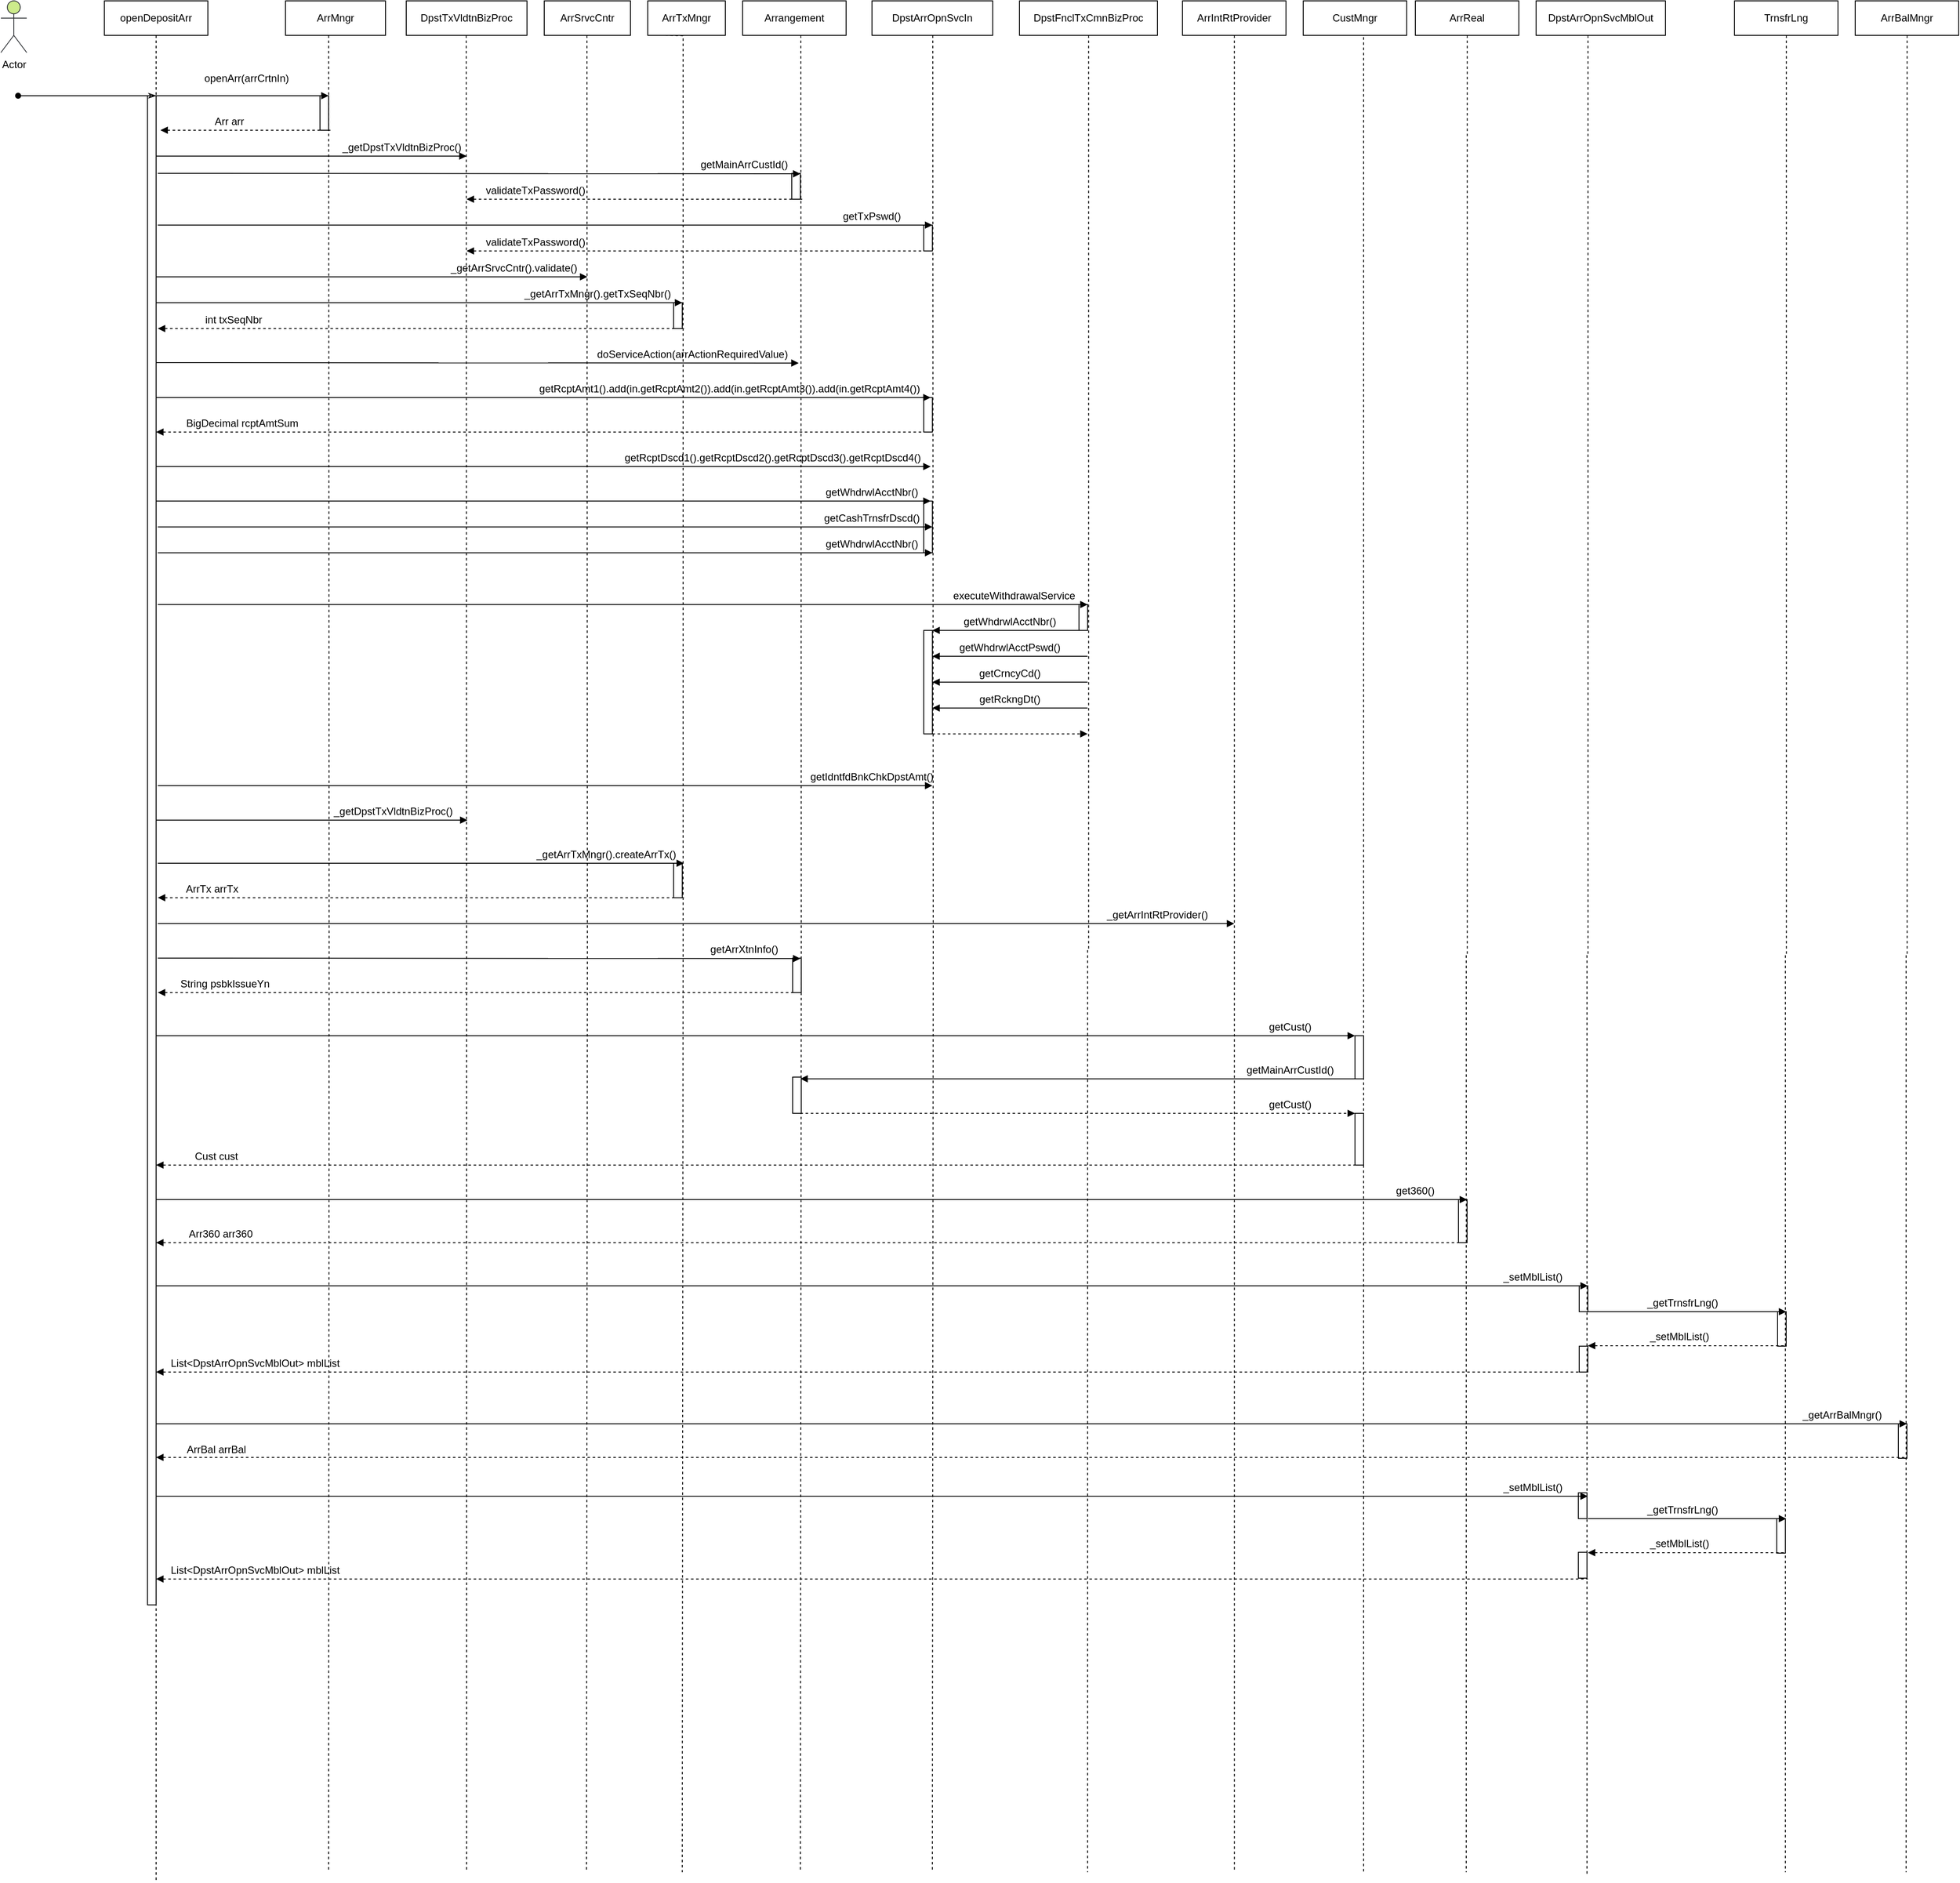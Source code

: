 <mxfile version="21.7.0" type="github">
  <diagram name="페이지-1" id="gJXqmfC_FduOThxGFTgX">
    <mxGraphModel dx="2667" dy="751" grid="1" gridSize="10" guides="1" tooltips="1" connect="1" arrows="1" fold="1" page="1" pageScale="1" pageWidth="827" pageHeight="1169" math="0" shadow="0">
      <root>
        <mxCell id="0" />
        <mxCell id="1" parent="0" />
        <mxCell id="t03xdiKEzSXdzmEH0Z7d-37" value="" style="rounded=0;whiteSpace=wrap;html=1;" vertex="1" parent="1">
          <mxGeometry x="1729" y="1829" width="10" height="30" as="geometry" />
        </mxCell>
        <mxCell id="t03xdiKEzSXdzmEH0Z7d-36" value="" style="rounded=0;whiteSpace=wrap;html=1;" vertex="1" parent="1">
          <mxGeometry x="1730" y="1590" width="10" height="30" as="geometry" />
        </mxCell>
        <mxCell id="t03xdiKEzSXdzmEH0Z7d-31" value="" style="rounded=0;whiteSpace=wrap;html=1;" vertex="1" parent="1">
          <mxGeometry x="1729" y="1760" width="10" height="30" as="geometry" />
        </mxCell>
        <mxCell id="t03xdiKEzSXdzmEH0Z7d-30" value="" style="rounded=0;whiteSpace=wrap;html=1;" vertex="1" parent="1">
          <mxGeometry x="1959" y="1790" width="10" height="40" as="geometry" />
        </mxCell>
        <mxCell id="t03xdiKEzSXdzmEH0Z7d-29" value="" style="rounded=0;whiteSpace=wrap;html=1;" vertex="1" parent="1">
          <mxGeometry x="2100" y="1680" width="10" height="40" as="geometry" />
        </mxCell>
        <mxCell id="t03xdiKEzSXdzmEH0Z7d-28" value="" style="rounded=0;whiteSpace=wrap;html=1;" vertex="1" parent="1">
          <mxGeometry x="1960" y="1550" width="10" height="40" as="geometry" />
        </mxCell>
        <mxCell id="t03xdiKEzSXdzmEH0Z7d-26" value="" style="rounded=0;whiteSpace=wrap;html=1;" vertex="1" parent="1">
          <mxGeometry x="1730" y="1520" width="10" height="30" as="geometry" />
        </mxCell>
        <mxCell id="t03xdiKEzSXdzmEH0Z7d-25" value="" style="rounded=0;whiteSpace=wrap;html=1;" vertex="1" parent="1">
          <mxGeometry x="1590" y="1420" width="10" height="50" as="geometry" />
        </mxCell>
        <mxCell id="t03xdiKEzSXdzmEH0Z7d-23" value="" style="rounded=0;whiteSpace=wrap;html=1;" vertex="1" parent="1">
          <mxGeometry x="1470" y="1230" width="10" height="50" as="geometry" />
        </mxCell>
        <mxCell id="t03xdiKEzSXdzmEH0Z7d-20" value="" style="rounded=0;whiteSpace=wrap;html=1;" vertex="1" parent="1">
          <mxGeometry x="818" y="1140" width="10" height="40" as="geometry" />
        </mxCell>
        <mxCell id="t03xdiKEzSXdzmEH0Z7d-19" value="" style="rounded=0;whiteSpace=wrap;html=1;" vertex="1" parent="1">
          <mxGeometry x="680" y="1030" width="10" height="40" as="geometry" />
        </mxCell>
        <mxCell id="t03xdiKEzSXdzmEH0Z7d-18" value="" style="rounded=0;whiteSpace=wrap;html=1;" vertex="1" parent="1">
          <mxGeometry x="970" y="610" width="10" height="60" as="geometry" />
        </mxCell>
        <mxCell id="t03xdiKEzSXdzmEH0Z7d-17" value="" style="rounded=0;whiteSpace=wrap;html=1;" vertex="1" parent="1">
          <mxGeometry x="1150" y="730" width="10" height="30" as="geometry" />
        </mxCell>
        <mxCell id="t03xdiKEzSXdzmEH0Z7d-16" value="" style="rounded=0;whiteSpace=wrap;html=1;" vertex="1" parent="1">
          <mxGeometry x="970" y="490" width="10" height="40" as="geometry" />
        </mxCell>
        <mxCell id="t03xdiKEzSXdzmEH0Z7d-15" value="" style="rounded=0;whiteSpace=wrap;html=1;" vertex="1" parent="1">
          <mxGeometry x="680" y="380" width="10" height="30" as="geometry" />
        </mxCell>
        <mxCell id="t03xdiKEzSXdzmEH0Z7d-14" value="" style="rounded=0;whiteSpace=wrap;html=1;" vertex="1" parent="1">
          <mxGeometry x="970" y="290" width="10" height="30" as="geometry" />
        </mxCell>
        <mxCell id="t03xdiKEzSXdzmEH0Z7d-11" value="" style="rounded=0;whiteSpace=wrap;html=1;" vertex="1" parent="1">
          <mxGeometry x="817" y="230" width="10" height="30" as="geometry" />
        </mxCell>
        <mxCell id="t03xdiKEzSXdzmEH0Z7d-8" value="" style="rounded=0;whiteSpace=wrap;html=1;" vertex="1" parent="1">
          <mxGeometry x="270" y="140" width="10" height="40" as="geometry" />
        </mxCell>
        <mxCell id="XlSBd1ULNjPI1XOx45w8-29" style="edgeStyle=orthogonalEdgeStyle;rounded=0;orthogonalLoop=1;jettySize=auto;html=1;dashed=1;endArrow=none;endFill=0;" parent="1" edge="1">
          <mxGeometry relative="1" as="geometry">
            <mxPoint x="280" y="2200" as="targetPoint" />
            <mxPoint x="280.053" y="70" as="sourcePoint" />
          </mxGeometry>
        </mxCell>
        <mxCell id="XlSBd1ULNjPI1XOx45w8-28" style="edgeStyle=orthogonalEdgeStyle;rounded=0;orthogonalLoop=1;jettySize=auto;html=1;exitX=0.5;exitY=1;exitDx=0;exitDy=0;dashed=1;endArrow=none;endFill=0;" parent="1" source="XlSBd1ULNjPI1XOx45w8-26" edge="1">
          <mxGeometry relative="1" as="geometry">
            <mxPoint x="80" y="2210" as="targetPoint" />
          </mxGeometry>
        </mxCell>
        <mxCell id="XlSBd1ULNjPI1XOx45w8-26" value="openDepositArr" style="text;whiteSpace=wrap;strokeColor=default;align=center;verticalAlign=middle;" parent="1" vertex="1">
          <mxGeometry x="20" y="30" width="120" height="40" as="geometry" />
        </mxCell>
        <mxCell id="XlSBd1ULNjPI1XOx45w8-35" value="" style="endArrow=block;html=1;rounded=0;endFill=1;" parent="1" edge="1">
          <mxGeometry width="50" height="50" relative="1" as="geometry">
            <mxPoint x="80" y="140" as="sourcePoint" />
            <mxPoint x="280" y="140" as="targetPoint" />
          </mxGeometry>
        </mxCell>
        <mxCell id="XlSBd1ULNjPI1XOx45w8-36" value="" style="endArrow=none;html=1;rounded=0;endFill=0;startArrow=block;startFill=1;dashed=1;" parent="1" edge="1">
          <mxGeometry width="50" height="50" relative="1" as="geometry">
            <mxPoint x="85" y="180" as="sourcePoint" />
            <mxPoint x="285" y="180" as="targetPoint" />
          </mxGeometry>
        </mxCell>
        <mxCell id="XlSBd1ULNjPI1XOx45w8-39" value="ArrMngr" style="text;strokeColor=default;fillColor=none;align=center;verticalAlign=middle;spacingLeft=4;spacingRight=4;overflow=hidden;points=[[0,0.5],[1,0.5]];portConstraint=eastwest;rotatable=0;whiteSpace=wrap;html=1;" parent="1" vertex="1">
          <mxGeometry x="230" y="30" width="116" height="40" as="geometry" />
        </mxCell>
        <mxCell id="XlSBd1ULNjPI1XOx45w8-40" value="DpstTxVldtnBizProc" style="text;whiteSpace=wrap;verticalAlign=middle;align=center;strokeColor=default;" parent="1" vertex="1">
          <mxGeometry x="370" y="30" width="140" height="40" as="geometry" />
        </mxCell>
        <mxCell id="XlSBd1ULNjPI1XOx45w8-41" value="openArr(arrCrtnIn)" style="text;whiteSpace=wrap;verticalAlign=middle;align=center;" parent="1" vertex="1">
          <mxGeometry x="120" y="100" width="130" height="40" as="geometry" />
        </mxCell>
        <mxCell id="XlSBd1ULNjPI1XOx45w8-42" value="Arr arr" style="text;whiteSpace=wrap;verticalAlign=middle;align=center;" parent="1" vertex="1">
          <mxGeometry x="130" y="150" width="70" height="40" as="geometry" />
        </mxCell>
        <mxCell id="XlSBd1ULNjPI1XOx45w8-43" value="" style="endArrow=block;html=1;rounded=0;endFill=1;" parent="1" edge="1">
          <mxGeometry width="50" height="50" relative="1" as="geometry">
            <mxPoint x="79" y="210" as="sourcePoint" />
            <mxPoint x="440" y="210" as="targetPoint" />
          </mxGeometry>
        </mxCell>
        <mxCell id="XlSBd1ULNjPI1XOx45w8-44" style="edgeStyle=orthogonalEdgeStyle;rounded=0;orthogonalLoop=1;jettySize=auto;html=1;dashed=1;endArrow=none;endFill=0;" parent="1" edge="1">
          <mxGeometry relative="1" as="geometry">
            <mxPoint x="440" y="2200" as="targetPoint" />
            <mxPoint x="439.523" y="70" as="sourcePoint" />
          </mxGeometry>
        </mxCell>
        <mxCell id="XlSBd1ULNjPI1XOx45w8-45" value="ArrSrvcCntr" style="text;whiteSpace=wrap;verticalAlign=middle;align=center;strokeColor=default;" parent="1" vertex="1">
          <mxGeometry x="530" y="30" width="100" height="40" as="geometry" />
        </mxCell>
        <mxCell id="XlSBd1ULNjPI1XOx45w8-46" style="edgeStyle=orthogonalEdgeStyle;rounded=0;orthogonalLoop=1;jettySize=auto;html=1;dashed=1;endArrow=none;endFill=0;" parent="1" edge="1">
          <mxGeometry relative="1" as="geometry">
            <mxPoint x="579" y="2200" as="targetPoint" />
            <mxPoint x="579.523" y="70" as="sourcePoint" />
          </mxGeometry>
        </mxCell>
        <mxCell id="XlSBd1ULNjPI1XOx45w8-47" value="" style="endArrow=block;html=1;rounded=0;endFill=1;" parent="1" edge="1">
          <mxGeometry width="50" height="50" relative="1" as="geometry">
            <mxPoint x="80" y="350" as="sourcePoint" />
            <mxPoint x="580" y="350" as="targetPoint" />
          </mxGeometry>
        </mxCell>
        <mxCell id="XlSBd1ULNjPI1XOx45w8-51" value="ArrTxMngr" style="text;whiteSpace=wrap;verticalAlign=middle;align=center;strokeColor=default;" parent="1" vertex="1">
          <mxGeometry x="650" y="30" width="90" height="40" as="geometry" />
        </mxCell>
        <mxCell id="XlSBd1ULNjPI1XOx45w8-52" style="edgeStyle=orthogonalEdgeStyle;rounded=0;orthogonalLoop=1;jettySize=auto;html=1;dashed=1;endArrow=none;endFill=0;" parent="1" edge="1">
          <mxGeometry relative="1" as="geometry">
            <mxPoint x="690" y="2200" as="targetPoint" />
            <mxPoint x="670.003" y="70" as="sourcePoint" />
          </mxGeometry>
        </mxCell>
        <mxCell id="XlSBd1ULNjPI1XOx45w8-53" value="" style="endArrow=block;html=1;rounded=0;endFill=1;" parent="1" edge="1">
          <mxGeometry width="50" height="50" relative="1" as="geometry">
            <mxPoint x="80" y="380" as="sourcePoint" />
            <mxPoint x="690" y="380" as="targetPoint" />
          </mxGeometry>
        </mxCell>
        <mxCell id="XlSBd1ULNjPI1XOx45w8-54" value="" style="endArrow=none;html=1;rounded=0;endFill=0;startArrow=block;startFill=1;dashed=1;" parent="1" edge="1">
          <mxGeometry width="50" height="50" relative="1" as="geometry">
            <mxPoint x="82" y="410" as="sourcePoint" />
            <mxPoint x="692" y="410" as="targetPoint" />
          </mxGeometry>
        </mxCell>
        <mxCell id="XlSBd1ULNjPI1XOx45w8-55" value="_getDpstTxVldtnBizProc()" style="text;whiteSpace=wrap;verticalAlign=middle;align=center;" parent="1" vertex="1">
          <mxGeometry x="280" y="180" width="170" height="40" as="geometry" />
        </mxCell>
        <mxCell id="XlSBd1ULNjPI1XOx45w8-56" value="_getArrSrvcCntr().validate()" style="text;whiteSpace=wrap;verticalAlign=middle;align=center;" parent="1" vertex="1">
          <mxGeometry x="430" y="320" width="130" height="40" as="geometry" />
        </mxCell>
        <mxCell id="XlSBd1ULNjPI1XOx45w8-59" value="int txSeqNbr" style="text;whiteSpace=wrap;align=center;verticalAlign=middle;" parent="1" vertex="1">
          <mxGeometry x="120" y="380" width="100" height="40" as="geometry" />
        </mxCell>
        <mxCell id="XlSBd1ULNjPI1XOx45w8-60" value="Arrangement" style="text;whiteSpace=wrap;verticalAlign=middle;align=center;strokeColor=default;" parent="1" vertex="1">
          <mxGeometry x="760" y="30" width="120" height="40" as="geometry" />
        </mxCell>
        <mxCell id="XlSBd1ULNjPI1XOx45w8-61" style="edgeStyle=orthogonalEdgeStyle;rounded=0;orthogonalLoop=1;jettySize=auto;html=1;dashed=1;endArrow=none;endFill=0;" parent="1" edge="1">
          <mxGeometry relative="1" as="geometry">
            <mxPoint x="827" y="2200" as="targetPoint" />
            <mxPoint x="827.523" y="70" as="sourcePoint" />
          </mxGeometry>
        </mxCell>
        <mxCell id="XlSBd1ULNjPI1XOx45w8-63" value="" style="endArrow=block;html=1;rounded=0;endFill=1;entryX=1;entryY=1;entryDx=0;entryDy=0;" parent="1" edge="1">
          <mxGeometry width="50" height="50" relative="1" as="geometry">
            <mxPoint x="80" y="449.47" as="sourcePoint" />
            <mxPoint x="825" y="450" as="targetPoint" />
          </mxGeometry>
        </mxCell>
        <mxCell id="XlSBd1ULNjPI1XOx45w8-65" value="doServiceAction(arrActionRequiredValue)" style="text;whiteSpace=wrap;verticalAlign=middle;align=center;" parent="1" vertex="1">
          <mxGeometry x="577" y="420" width="250" height="40" as="geometry" />
        </mxCell>
        <mxCell id="XlSBd1ULNjPI1XOx45w8-67" value="" style="endArrow=block;html=1;rounded=0;endFill=1;entryX=1;entryY=1;entryDx=0;entryDy=0;" parent="1" edge="1">
          <mxGeometry width="50" height="50" relative="1" as="geometry">
            <mxPoint x="82" y="230" as="sourcePoint" />
            <mxPoint x="827" y="230.53" as="targetPoint" />
          </mxGeometry>
        </mxCell>
        <mxCell id="XlSBd1ULNjPI1XOx45w8-68" value="getMainArrCustId()" style="text;whiteSpace=wrap;verticalAlign=middle;align=center;" parent="1" vertex="1">
          <mxGeometry x="697" y="200" width="130" height="40" as="geometry" />
        </mxCell>
        <mxCell id="XlSBd1ULNjPI1XOx45w8-70" value="" style="endArrow=none;html=1;rounded=0;endFill=0;startArrow=block;startFill=1;dashed=1;" parent="1" edge="1">
          <mxGeometry width="50" height="50" relative="1" as="geometry">
            <mxPoint x="440" y="260" as="sourcePoint" />
            <mxPoint x="830" y="260" as="targetPoint" />
          </mxGeometry>
        </mxCell>
        <mxCell id="XlSBd1ULNjPI1XOx45w8-71" value="validateTxPassword()" style="text;whiteSpace=wrap;verticalAlign=middle;align=center;" parent="1" vertex="1">
          <mxGeometry x="450" y="230" width="140" height="40" as="geometry" />
        </mxCell>
        <mxCell id="XlSBd1ULNjPI1XOx45w8-72" value="DpstArrOpnSvcIn" style="text;whiteSpace=wrap;verticalAlign=middle;align=center;strokeColor=default;" parent="1" vertex="1">
          <mxGeometry x="910" y="30" width="140" height="40" as="geometry" />
        </mxCell>
        <mxCell id="XlSBd1ULNjPI1XOx45w8-74" value="" style="endArrow=block;html=1;rounded=0;endFill=1;" parent="1" edge="1">
          <mxGeometry width="50" height="50" relative="1" as="geometry">
            <mxPoint x="82" y="290" as="sourcePoint" />
            <mxPoint x="980" y="290" as="targetPoint" />
          </mxGeometry>
        </mxCell>
        <mxCell id="XlSBd1ULNjPI1XOx45w8-75" value="getTxPswd()" style="text;whiteSpace=wrap;verticalAlign=middle;align=center;" parent="1" vertex="1">
          <mxGeometry x="860" y="260" width="100" height="40" as="geometry" />
        </mxCell>
        <mxCell id="XlSBd1ULNjPI1XOx45w8-76" value="" style="endArrow=none;html=1;rounded=0;endFill=0;startArrow=block;startFill=1;dashed=1;" parent="1" edge="1">
          <mxGeometry width="50" height="50" relative="1" as="geometry">
            <mxPoint x="440" y="320" as="sourcePoint" />
            <mxPoint x="980" y="320" as="targetPoint" />
          </mxGeometry>
        </mxCell>
        <mxCell id="XlSBd1ULNjPI1XOx45w8-77" value="validateTxPassword()" style="text;whiteSpace=wrap;verticalAlign=middle;align=center;" parent="1" vertex="1">
          <mxGeometry x="450" y="290" width="140" height="40" as="geometry" />
        </mxCell>
        <mxCell id="XlSBd1ULNjPI1XOx45w8-78" value="_getArrTxMngr().getTxSeqNbr()" style="text;whiteSpace=wrap;verticalAlign=middle;align=center;" parent="1" vertex="1">
          <mxGeometry x="492" y="350" width="200" height="40" as="geometry" />
        </mxCell>
        <mxCell id="XlSBd1ULNjPI1XOx45w8-79" value="" style="endArrow=block;html=1;rounded=0;endFill=1;" parent="1" edge="1">
          <mxGeometry width="50" height="50" relative="1" as="geometry">
            <mxPoint x="80" y="490" as="sourcePoint" />
            <mxPoint x="978" y="490" as="targetPoint" />
          </mxGeometry>
        </mxCell>
        <mxCell id="XlSBd1ULNjPI1XOx45w8-80" value="" style="endArrow=none;html=1;rounded=0;endFill=0;startArrow=block;startFill=1;dashed=1;" parent="1" edge="1">
          <mxGeometry width="50" height="50" relative="1" as="geometry">
            <mxPoint x="80" y="530" as="sourcePoint" />
            <mxPoint x="978" y="530" as="targetPoint" />
          </mxGeometry>
        </mxCell>
        <mxCell id="XlSBd1ULNjPI1XOx45w8-84" value="getRcptAmt1().add(in.getRcptAmt2()).add(in.getRcptAmt3()).add(in.getRcptAmt4())" style="text;whiteSpace=wrap;verticalAlign=middle;align=center;" parent="1" vertex="1">
          <mxGeometry x="510" y="460" width="470" height="40" as="geometry" />
        </mxCell>
        <mxCell id="XlSBd1ULNjPI1XOx45w8-85" value="BigDecimal rcptAmtSum" style="text;whiteSpace=wrap;verticalAlign=middle;align=center;" parent="1" vertex="1">
          <mxGeometry x="100" y="500" width="160" height="40" as="geometry" />
        </mxCell>
        <mxCell id="XlSBd1ULNjPI1XOx45w8-87" value="" style="endArrow=block;html=1;rounded=0;endFill=1;" parent="1" edge="1">
          <mxGeometry width="50" height="50" relative="1" as="geometry">
            <mxPoint x="80" y="570" as="sourcePoint" />
            <mxPoint x="978" y="570" as="targetPoint" />
          </mxGeometry>
        </mxCell>
        <mxCell id="XlSBd1ULNjPI1XOx45w8-88" value="getRcptDscd1().getRcptDscd2().getRcptDscd3().getRcptDscd4()" style="text;whiteSpace=wrap;verticalAlign=middle;align=center;" parent="1" vertex="1">
          <mxGeometry x="560" y="540" width="470" height="40" as="geometry" />
        </mxCell>
        <mxCell id="XlSBd1ULNjPI1XOx45w8-89" value="" style="endArrow=block;html=1;rounded=0;endFill=1;" parent="1" edge="1">
          <mxGeometry width="50" height="50" relative="1" as="geometry">
            <mxPoint x="80" y="610" as="sourcePoint" />
            <mxPoint x="978" y="610" as="targetPoint" />
          </mxGeometry>
        </mxCell>
        <mxCell id="XlSBd1ULNjPI1XOx45w8-90" value="getWhdrwlAcctNbr()" style="text;whiteSpace=wrap;verticalAlign=middle;align=center;" parent="1" vertex="1">
          <mxGeometry x="840" y="580" width="140" height="40" as="geometry" />
        </mxCell>
        <mxCell id="XlSBd1ULNjPI1XOx45w8-92" value="" style="endArrow=block;html=1;rounded=0;endFill=1;" parent="1" edge="1">
          <mxGeometry width="50" height="50" relative="1" as="geometry">
            <mxPoint x="82" y="640" as="sourcePoint" />
            <mxPoint x="980" y="640" as="targetPoint" />
          </mxGeometry>
        </mxCell>
        <mxCell id="XlSBd1ULNjPI1XOx45w8-93" value="getCashTrnsfrDscd()" style="text;whiteSpace=wrap;verticalAlign=middle;align=center;" parent="1" vertex="1">
          <mxGeometry x="840" y="610" width="140" height="40" as="geometry" />
        </mxCell>
        <mxCell id="XlSBd1ULNjPI1XOx45w8-94" value="getWhdrwlAcctNbr()" style="text;whiteSpace=wrap;verticalAlign=middle;align=center;" parent="1" vertex="1">
          <mxGeometry x="840" y="640" width="140" height="40" as="geometry" />
        </mxCell>
        <mxCell id="XlSBd1ULNjPI1XOx45w8-95" value="" style="endArrow=block;html=1;rounded=0;endFill=1;" parent="1" edge="1">
          <mxGeometry width="50" height="50" relative="1" as="geometry">
            <mxPoint x="82" y="670" as="sourcePoint" />
            <mxPoint x="980" y="670" as="targetPoint" />
          </mxGeometry>
        </mxCell>
        <mxCell id="XlSBd1ULNjPI1XOx45w8-96" value="DpstFnclTxCmnBizProc" style="text;whiteSpace=wrap;align=center;verticalAlign=middle;strokeColor=default;" parent="1" vertex="1">
          <mxGeometry x="1081" y="30" width="160" height="40" as="geometry" />
        </mxCell>
        <mxCell id="XlSBd1ULNjPI1XOx45w8-97" style="edgeStyle=orthogonalEdgeStyle;rounded=0;orthogonalLoop=1;jettySize=auto;html=1;dashed=1;endArrow=none;endFill=0;" parent="1" edge="1">
          <mxGeometry relative="1" as="geometry">
            <mxPoint x="1160" y="2200" as="targetPoint" />
            <mxPoint x="1161.173" y="70" as="sourcePoint" />
            <Array as="points">
              <mxPoint x="1161" y="1130" />
              <mxPoint x="1160" y="2190" />
            </Array>
          </mxGeometry>
        </mxCell>
        <mxCell id="XlSBd1ULNjPI1XOx45w8-98" style="edgeStyle=orthogonalEdgeStyle;rounded=0;orthogonalLoop=1;jettySize=auto;html=1;dashed=1;endArrow=none;endFill=0;" parent="1" edge="1">
          <mxGeometry relative="1" as="geometry">
            <mxPoint x="980" y="2200" as="targetPoint" />
            <mxPoint x="980.523" y="70" as="sourcePoint" />
          </mxGeometry>
        </mxCell>
        <mxCell id="XlSBd1ULNjPI1XOx45w8-99" value="" style="endArrow=block;html=1;rounded=0;endFill=1;" parent="1" edge="1">
          <mxGeometry width="50" height="50" relative="1" as="geometry">
            <mxPoint x="82" y="730" as="sourcePoint" />
            <mxPoint x="1160" y="730" as="targetPoint" />
          </mxGeometry>
        </mxCell>
        <mxCell id="XlSBd1ULNjPI1XOx45w8-100" value="executeWithdrawalService" style="text;whiteSpace=wrap;verticalAlign=middle;align=center;" parent="1" vertex="1">
          <mxGeometry x="990" y="700" width="170" height="40" as="geometry" />
        </mxCell>
        <mxCell id="XlSBd1ULNjPI1XOx45w8-102" value="" style="endArrow=none;html=1;rounded=0;endFill=0;startArrow=block;startFill=1;" parent="1" edge="1">
          <mxGeometry width="50" height="50" relative="1" as="geometry">
            <mxPoint x="980" y="760" as="sourcePoint" />
            <mxPoint x="1160" y="760" as="targetPoint" />
          </mxGeometry>
        </mxCell>
        <mxCell id="XlSBd1ULNjPI1XOx45w8-103" value="getWhdrwlAcctNbr()" style="text;whiteSpace=wrap;verticalAlign=middle;align=center;" parent="1" vertex="1">
          <mxGeometry x="1000" y="730" width="140" height="40" as="geometry" />
        </mxCell>
        <mxCell id="XlSBd1ULNjPI1XOx45w8-104" value="" style="endArrow=none;html=1;rounded=0;endFill=0;startArrow=block;startFill=1;" parent="1" edge="1">
          <mxGeometry width="50" height="50" relative="1" as="geometry">
            <mxPoint x="980" y="790" as="sourcePoint" />
            <mxPoint x="1160" y="790" as="targetPoint" />
          </mxGeometry>
        </mxCell>
        <mxCell id="XlSBd1ULNjPI1XOx45w8-105" value="getWhdrwlAcctPswd()" style="text;whiteSpace=wrap;verticalAlign=middle;align=center;" parent="1" vertex="1">
          <mxGeometry x="1000" y="760" width="140" height="40" as="geometry" />
        </mxCell>
        <mxCell id="XlSBd1ULNjPI1XOx45w8-106" value="" style="endArrow=none;html=1;rounded=0;endFill=0;startArrow=block;startFill=1;" parent="1" edge="1">
          <mxGeometry width="50" height="50" relative="1" as="geometry">
            <mxPoint x="980" y="820" as="sourcePoint" />
            <mxPoint x="1160" y="820" as="targetPoint" />
          </mxGeometry>
        </mxCell>
        <mxCell id="XlSBd1ULNjPI1XOx45w8-107" value="getCrncyCd()" style="text;whiteSpace=wrap;verticalAlign=middle;align=center;" parent="1" vertex="1">
          <mxGeometry x="1000" y="790" width="140" height="40" as="geometry" />
        </mxCell>
        <mxCell id="XlSBd1ULNjPI1XOx45w8-108" value="" style="endArrow=none;html=1;rounded=0;endFill=0;startArrow=block;startFill=1;" parent="1" edge="1">
          <mxGeometry width="50" height="50" relative="1" as="geometry">
            <mxPoint x="980" y="850" as="sourcePoint" />
            <mxPoint x="1160" y="850" as="targetPoint" />
          </mxGeometry>
        </mxCell>
        <mxCell id="XlSBd1ULNjPI1XOx45w8-109" value="getRckngDt()" style="text;whiteSpace=wrap;verticalAlign=middle;align=center;" parent="1" vertex="1">
          <mxGeometry x="1000" y="820" width="140" height="40" as="geometry" />
        </mxCell>
        <mxCell id="XlSBd1ULNjPI1XOx45w8-110" value="" style="endArrow=block;html=1;rounded=0;endFill=1;dashed=1;" parent="1" edge="1">
          <mxGeometry width="50" height="50" relative="1" as="geometry">
            <mxPoint x="980" y="880" as="sourcePoint" />
            <mxPoint x="1160" y="880" as="targetPoint" />
          </mxGeometry>
        </mxCell>
        <mxCell id="XlSBd1ULNjPI1XOx45w8-111" value="getIdntfdBnkChkDpstAmt()" style="text;whiteSpace=wrap;verticalAlign=middle;align=center;" parent="1" vertex="1">
          <mxGeometry x="820" y="910" width="180" height="40" as="geometry" />
        </mxCell>
        <mxCell id="XlSBd1ULNjPI1XOx45w8-112" value="" style="endArrow=block;html=1;rounded=0;endFill=1;" parent="1" edge="1">
          <mxGeometry width="50" height="50" relative="1" as="geometry">
            <mxPoint x="82" y="940" as="sourcePoint" />
            <mxPoint x="980" y="940" as="targetPoint" />
          </mxGeometry>
        </mxCell>
        <mxCell id="XlSBd1ULNjPI1XOx45w8-113" value="_getDpstTxVldtnBizProc()" style="text;whiteSpace=wrap;verticalAlign=middle;align=center;" parent="1" vertex="1">
          <mxGeometry x="270" y="950" width="170" height="40" as="geometry" />
        </mxCell>
        <mxCell id="XlSBd1ULNjPI1XOx45w8-114" value="" style="endArrow=block;html=1;rounded=0;endFill=1;" parent="1" edge="1">
          <mxGeometry width="50" height="50" relative="1" as="geometry">
            <mxPoint x="80" y="980" as="sourcePoint" />
            <mxPoint x="441" y="980" as="targetPoint" />
          </mxGeometry>
        </mxCell>
        <mxCell id="XlSBd1ULNjPI1XOx45w8-116" value="_getArrTxMngr().createArrTx()" style="text;whiteSpace=wrap;verticalAlign=middle;align=center;" parent="1" vertex="1">
          <mxGeometry x="507" y="1000" width="190" height="40" as="geometry" />
        </mxCell>
        <mxCell id="XlSBd1ULNjPI1XOx45w8-117" value="" style="endArrow=block;html=1;rounded=0;endFill=1;" parent="1" edge="1">
          <mxGeometry width="50" height="50" relative="1" as="geometry">
            <mxPoint x="82" y="1030" as="sourcePoint" />
            <mxPoint x="692" y="1030" as="targetPoint" />
          </mxGeometry>
        </mxCell>
        <mxCell id="XlSBd1ULNjPI1XOx45w8-118" value="" style="endArrow=none;html=1;rounded=0;endFill=0;startArrow=block;startFill=1;dashed=1;" parent="1" edge="1">
          <mxGeometry width="50" height="50" relative="1" as="geometry">
            <mxPoint x="82" y="1070" as="sourcePoint" />
            <mxPoint x="692" y="1070" as="targetPoint" />
          </mxGeometry>
        </mxCell>
        <mxCell id="XlSBd1ULNjPI1XOx45w8-119" value="ArrTx arrTx" style="text;whiteSpace=wrap;verticalAlign=middle;align=center;" parent="1" vertex="1">
          <mxGeometry x="100" y="1040" width="90" height="40" as="geometry" />
        </mxCell>
        <mxCell id="XlSBd1ULNjPI1XOx45w8-121" value="ArrIntRtProvider" style="text;whiteSpace=wrap;verticalAlign=middle;align=center;strokeColor=default;" parent="1" vertex="1">
          <mxGeometry x="1270" y="30" width="120" height="40" as="geometry" />
        </mxCell>
        <mxCell id="XlSBd1ULNjPI1XOx45w8-122" style="edgeStyle=orthogonalEdgeStyle;rounded=0;orthogonalLoop=1;jettySize=auto;html=1;dashed=1;endArrow=none;endFill=0;" parent="1" edge="1">
          <mxGeometry relative="1" as="geometry">
            <mxPoint x="1330" y="2200" as="targetPoint" />
            <mxPoint x="1330.173" y="70" as="sourcePoint" />
            <Array as="points">
              <mxPoint x="1330" y="2200" />
            </Array>
          </mxGeometry>
        </mxCell>
        <mxCell id="XlSBd1ULNjPI1XOx45w8-123" value="_getArrIntRtProvider()" style="text;whiteSpace=wrap;verticalAlign=middle;align=center;" parent="1" vertex="1">
          <mxGeometry x="1166" y="1070" width="150" height="40" as="geometry" />
        </mxCell>
        <mxCell id="XlSBd1ULNjPI1XOx45w8-124" value="" style="endArrow=block;html=1;rounded=0;endFill=1;" parent="1" edge="1">
          <mxGeometry width="50" height="50" relative="1" as="geometry">
            <mxPoint x="82" y="1100" as="sourcePoint" />
            <mxPoint x="1330" y="1100" as="targetPoint" />
          </mxGeometry>
        </mxCell>
        <mxCell id="XlSBd1ULNjPI1XOx45w8-126" value="getArrXtnInfo()" style="text;whiteSpace=wrap;verticalAlign=middle;align=center;" parent="1" vertex="1">
          <mxGeometry x="712" y="1110" width="100" height="40" as="geometry" />
        </mxCell>
        <mxCell id="XlSBd1ULNjPI1XOx45w8-127" value="" style="endArrow=block;html=1;rounded=0;endFill=1;entryX=1;entryY=1;entryDx=0;entryDy=0;" parent="1" edge="1">
          <mxGeometry width="50" height="50" relative="1" as="geometry">
            <mxPoint x="82" y="1140" as="sourcePoint" />
            <mxPoint x="827" y="1140.53" as="targetPoint" />
          </mxGeometry>
        </mxCell>
        <mxCell id="XlSBd1ULNjPI1XOx45w8-128" value="" style="endArrow=none;html=1;rounded=0;endFill=0;startArrow=block;startFill=1;dashed=1;" parent="1" edge="1">
          <mxGeometry width="50" height="50" relative="1" as="geometry">
            <mxPoint x="82" y="1180" as="sourcePoint" />
            <mxPoint x="820" y="1180" as="targetPoint" />
          </mxGeometry>
        </mxCell>
        <mxCell id="XlSBd1ULNjPI1XOx45w8-129" value="String psbkIssueYn" style="text;whiteSpace=wrap;verticalAlign=middle;align=center;" parent="1" vertex="1">
          <mxGeometry x="90" y="1150" width="140" height="40" as="geometry" />
        </mxCell>
        <mxCell id="XlSBd1ULNjPI1XOx45w8-136" value="CustMngr" style="text;whiteSpace=wrap;verticalAlign=middle;align=center;strokeColor=default;" parent="1" vertex="1">
          <mxGeometry x="1410" y="30" width="120" height="40" as="geometry" />
        </mxCell>
        <mxCell id="XlSBd1ULNjPI1XOx45w8-137" style="edgeStyle=orthogonalEdgeStyle;rounded=0;orthogonalLoop=1;jettySize=auto;html=1;dashed=1;endArrow=none;endFill=0;" parent="1" edge="1">
          <mxGeometry relative="1" as="geometry">
            <mxPoint x="1480" y="2200" as="targetPoint" />
            <mxPoint x="1470.173" y="70" as="sourcePoint" />
            <Array as="points">
              <mxPoint x="1480" y="70" />
              <mxPoint x="1480" y="2190" />
            </Array>
          </mxGeometry>
        </mxCell>
        <mxCell id="XlSBd1ULNjPI1XOx45w8-138" value="getCust()" style="text;whiteSpace=wrap;verticalAlign=middle;align=center;" parent="1" vertex="1">
          <mxGeometry x="1360" y="1200" width="70" height="40" as="geometry" />
        </mxCell>
        <mxCell id="XlSBd1ULNjPI1XOx45w8-139" value="" style="endArrow=block;html=1;rounded=0;endFill=1;" parent="1" edge="1">
          <mxGeometry width="50" height="50" relative="1" as="geometry">
            <mxPoint x="78" y="1230" as="sourcePoint" />
            <mxPoint x="1470" y="1230" as="targetPoint" />
          </mxGeometry>
        </mxCell>
        <mxCell id="XlSBd1ULNjPI1XOx45w8-141" value="" style="endArrow=none;html=1;rounded=0;endFill=0;startArrow=block;startFill=1;" parent="1" edge="1">
          <mxGeometry width="50" height="50" relative="1" as="geometry">
            <mxPoint x="827" y="1280" as="sourcePoint" />
            <mxPoint x="1470" y="1280" as="targetPoint" />
          </mxGeometry>
        </mxCell>
        <mxCell id="XlSBd1ULNjPI1XOx45w8-142" value="getMainArrCustId()" style="text;whiteSpace=wrap;verticalAlign=middle;align=center;" parent="1" vertex="1">
          <mxGeometry x="1330" y="1250" width="130" height="40" as="geometry" />
        </mxCell>
        <mxCell id="XlSBd1ULNjPI1XOx45w8-145" value="" style="endArrow=block;html=1;rounded=0;endFill=1;dashed=1;" parent="1" edge="1">
          <mxGeometry width="50" height="50" relative="1" as="geometry">
            <mxPoint x="827" y="1320" as="sourcePoint" />
            <mxPoint x="1470" y="1320" as="targetPoint" />
          </mxGeometry>
        </mxCell>
        <mxCell id="XlSBd1ULNjPI1XOx45w8-146" value="getCust()" style="text;whiteSpace=wrap;verticalAlign=middle;align=center;" parent="1" vertex="1">
          <mxGeometry x="1360" y="1290" width="70" height="40" as="geometry" />
        </mxCell>
        <mxCell id="XlSBd1ULNjPI1XOx45w8-147" value="" style="endArrow=none;html=1;rounded=0;endFill=0;startArrow=block;startFill=1;dashed=1;" parent="1" edge="1">
          <mxGeometry width="50" height="50" relative="1" as="geometry">
            <mxPoint x="80" y="1380" as="sourcePoint" />
            <mxPoint x="1472" y="1380" as="targetPoint" />
          </mxGeometry>
        </mxCell>
        <mxCell id="XlSBd1ULNjPI1XOx45w8-148" value="Cust cust" style="text;whiteSpace=wrap;verticalAlign=middle;align=center;" parent="1" vertex="1">
          <mxGeometry x="110" y="1350" width="80" height="40" as="geometry" />
        </mxCell>
        <mxCell id="XlSBd1ULNjPI1XOx45w8-150" value="ArrReal" style="text;whiteSpace=wrap;verticalAlign=middle;align=center;strokeColor=default;" parent="1" vertex="1">
          <mxGeometry x="1540" y="30" width="120" height="40" as="geometry" />
        </mxCell>
        <mxCell id="XlSBd1ULNjPI1XOx45w8-151" style="edgeStyle=orthogonalEdgeStyle;rounded=0;orthogonalLoop=1;jettySize=auto;html=1;dashed=1;endArrow=none;endFill=0;" parent="1" edge="1">
          <mxGeometry relative="1" as="geometry">
            <mxPoint x="1599" y="2200" as="targetPoint" />
            <mxPoint x="1600.173" y="70" as="sourcePoint" />
            <Array as="points">
              <mxPoint x="1599" y="1136" />
            </Array>
          </mxGeometry>
        </mxCell>
        <mxCell id="XlSBd1ULNjPI1XOx45w8-152" value="get360()" style="text;whiteSpace=wrap;verticalAlign=middle;align=center;" parent="1" vertex="1">
          <mxGeometry x="1500" y="1390" width="80" height="40" as="geometry" />
        </mxCell>
        <mxCell id="XlSBd1ULNjPI1XOx45w8-153" value="" style="endArrow=block;html=1;rounded=0;endFill=1;" parent="1" edge="1">
          <mxGeometry width="50" height="50" relative="1" as="geometry">
            <mxPoint x="80" y="1420" as="sourcePoint" />
            <mxPoint x="1600" y="1420" as="targetPoint" />
          </mxGeometry>
        </mxCell>
        <mxCell id="XlSBd1ULNjPI1XOx45w8-154" value="" style="endArrow=none;html=1;rounded=0;endFill=0;dashed=1;startArrow=block;startFill=1;" parent="1" edge="1">
          <mxGeometry width="50" height="50" relative="1" as="geometry">
            <mxPoint x="80" y="1470" as="sourcePoint" />
            <mxPoint x="1600" y="1470" as="targetPoint" />
          </mxGeometry>
        </mxCell>
        <mxCell id="XlSBd1ULNjPI1XOx45w8-155" value="Arr360 arr360" style="text;whiteSpace=wrap;verticalAlign=middle;align=center;" parent="1" vertex="1">
          <mxGeometry x="100" y="1440" width="110" height="40" as="geometry" />
        </mxCell>
        <mxCell id="XlSBd1ULNjPI1XOx45w8-157" value="TrnsfrLng" style="text;whiteSpace=wrap;verticalAlign=middle;align=center;strokeColor=default;" parent="1" vertex="1">
          <mxGeometry x="1910" y="30" width="120" height="40" as="geometry" />
        </mxCell>
        <mxCell id="XlSBd1ULNjPI1XOx45w8-158" style="edgeStyle=orthogonalEdgeStyle;rounded=0;orthogonalLoop=1;jettySize=auto;html=1;dashed=1;endArrow=none;endFill=0;" parent="1" edge="1">
          <mxGeometry relative="1" as="geometry">
            <mxPoint x="1969" y="2200" as="targetPoint" />
            <mxPoint x="1970.173" y="70" as="sourcePoint" />
            <Array as="points">
              <mxPoint x="1969" y="1136" />
            </Array>
          </mxGeometry>
        </mxCell>
        <mxCell id="XlSBd1ULNjPI1XOx45w8-159" value="_getTrnsfrLng()" style="text;whiteSpace=wrap;verticalAlign=middle;align=center;" parent="1" vertex="1">
          <mxGeometry x="1790" y="1520" width="120" height="40" as="geometry" />
        </mxCell>
        <mxCell id="XlSBd1ULNjPI1XOx45w8-160" value="DpstArrOpnSvcMblOut" style="text;whiteSpace=wrap;verticalAlign=middle;align=center;strokeColor=default;" parent="1" vertex="1">
          <mxGeometry x="1680" y="30" width="150" height="40" as="geometry" />
        </mxCell>
        <mxCell id="XlSBd1ULNjPI1XOx45w8-161" style="edgeStyle=orthogonalEdgeStyle;rounded=0;orthogonalLoop=1;jettySize=auto;html=1;dashed=1;endArrow=none;endFill=0;" parent="1" edge="1">
          <mxGeometry relative="1" as="geometry">
            <mxPoint x="1739" y="2203.556" as="targetPoint" />
            <mxPoint x="1740.173" y="70" as="sourcePoint" />
            <Array as="points">
              <mxPoint x="1739" y="1137" />
            </Array>
          </mxGeometry>
        </mxCell>
        <mxCell id="XlSBd1ULNjPI1XOx45w8-162" value="_setMblList()" style="text;whiteSpace=wrap;" parent="1" vertex="1">
          <mxGeometry x="1640" y="1496" width="90" height="40" as="geometry" />
        </mxCell>
        <mxCell id="XlSBd1ULNjPI1XOx45w8-163" value="" style="endArrow=block;html=1;rounded=0;endFill=1;" parent="1" edge="1">
          <mxGeometry width="50" height="50" relative="1" as="geometry">
            <mxPoint x="80" y="1520" as="sourcePoint" />
            <mxPoint x="1740" y="1520" as="targetPoint" />
          </mxGeometry>
        </mxCell>
        <mxCell id="XlSBd1ULNjPI1XOx45w8-164" value="" style="endArrow=block;html=1;rounded=0;endFill=1;" parent="1" edge="1">
          <mxGeometry width="50" height="50" relative="1" as="geometry">
            <mxPoint x="1740" y="1550" as="sourcePoint" />
            <mxPoint x="1970" y="1550" as="targetPoint" />
          </mxGeometry>
        </mxCell>
        <mxCell id="XlSBd1ULNjPI1XOx45w8-166" value="" style="endArrow=none;html=1;rounded=0;endFill=0;dashed=1;startArrow=block;startFill=1;" parent="1" edge="1">
          <mxGeometry width="50" height="50" relative="1" as="geometry">
            <mxPoint x="1740" y="1589.47" as="sourcePoint" />
            <mxPoint x="1970" y="1589.47" as="targetPoint" />
          </mxGeometry>
        </mxCell>
        <mxCell id="XlSBd1ULNjPI1XOx45w8-167" value="List&lt;DpstArrOpnSvcMblOut&gt; mblList" style="text;whiteSpace=wrap;verticalAlign=middle;align=center;" parent="1" vertex="1">
          <mxGeometry x="80" y="1590" width="230" height="40" as="geometry" />
        </mxCell>
        <mxCell id="XlSBd1ULNjPI1XOx45w8-169" value="_setMblList()" style="text;whiteSpace=wrap;" parent="1" vertex="1">
          <mxGeometry x="1810" y="1565" width="90" height="40" as="geometry" />
        </mxCell>
        <mxCell id="XlSBd1ULNjPI1XOx45w8-171" value="" style="endArrow=none;html=1;rounded=0;endFill=0;dashed=1;startArrow=block;startFill=1;" parent="1" edge="1">
          <mxGeometry width="50" height="50" relative="1" as="geometry">
            <mxPoint x="80" y="1620" as="sourcePoint" />
            <mxPoint x="1740" y="1620" as="targetPoint" />
          </mxGeometry>
        </mxCell>
        <mxCell id="XlSBd1ULNjPI1XOx45w8-173" value="ArrBalMngr" style="text;whiteSpace=wrap;verticalAlign=middle;align=center;strokeColor=default;" parent="1" vertex="1">
          <mxGeometry x="2050" y="30" width="120" height="40" as="geometry" />
        </mxCell>
        <mxCell id="XlSBd1ULNjPI1XOx45w8-174" style="edgeStyle=orthogonalEdgeStyle;rounded=0;orthogonalLoop=1;jettySize=auto;html=1;dashed=1;endArrow=none;endFill=0;" parent="1" edge="1">
          <mxGeometry relative="1" as="geometry">
            <mxPoint x="2109" y="2200" as="targetPoint" />
            <mxPoint x="2110.173" y="70" as="sourcePoint" />
            <Array as="points">
              <mxPoint x="2109" y="1136" />
            </Array>
          </mxGeometry>
        </mxCell>
        <mxCell id="XlSBd1ULNjPI1XOx45w8-175" value="_getArrBalMngr()" style="text;whiteSpace=wrap;verticalAlign=middle;align=center;" parent="1" vertex="1">
          <mxGeometry x="1970" y="1650" width="130" height="40" as="geometry" />
        </mxCell>
        <mxCell id="XlSBd1ULNjPI1XOx45w8-176" value="" style="endArrow=block;html=1;rounded=0;endFill=1;" parent="1" edge="1">
          <mxGeometry width="50" height="50" relative="1" as="geometry">
            <mxPoint x="80" y="1680" as="sourcePoint" />
            <mxPoint x="2110" y="1680" as="targetPoint" />
          </mxGeometry>
        </mxCell>
        <mxCell id="XlSBd1ULNjPI1XOx45w8-177" value="" style="endArrow=none;html=1;rounded=0;endFill=0;dashed=1;startArrow=block;startFill=1;" parent="1" edge="1">
          <mxGeometry width="50" height="50" relative="1" as="geometry">
            <mxPoint x="80" y="1719" as="sourcePoint" />
            <mxPoint x="2110" y="1719" as="targetPoint" />
          </mxGeometry>
        </mxCell>
        <mxCell id="XlSBd1ULNjPI1XOx45w8-178" value="ArrBal arrBal" style="text;whiteSpace=wrap;verticalAlign=middle;align=center;" parent="1" vertex="1">
          <mxGeometry x="100" y="1690" width="100" height="40" as="geometry" />
        </mxCell>
        <mxCell id="XlSBd1ULNjPI1XOx45w8-179" value="_setMblList()" style="text;whiteSpace=wrap;" parent="1" vertex="1">
          <mxGeometry x="1640" y="1740" width="90" height="40" as="geometry" />
        </mxCell>
        <mxCell id="XlSBd1ULNjPI1XOx45w8-180" value="" style="endArrow=block;html=1;rounded=0;endFill=1;" parent="1" edge="1">
          <mxGeometry width="50" height="50" relative="1" as="geometry">
            <mxPoint x="80" y="1764" as="sourcePoint" />
            <mxPoint x="1740" y="1764" as="targetPoint" />
          </mxGeometry>
        </mxCell>
        <mxCell id="XlSBd1ULNjPI1XOx45w8-183" value="_getTrnsfrLng()" style="text;whiteSpace=wrap;verticalAlign=middle;align=center;" parent="1" vertex="1">
          <mxGeometry x="1790" y="1760" width="120" height="40" as="geometry" />
        </mxCell>
        <mxCell id="XlSBd1ULNjPI1XOx45w8-184" value="" style="endArrow=block;html=1;rounded=0;endFill=1;" parent="1" edge="1">
          <mxGeometry width="50" height="50" relative="1" as="geometry">
            <mxPoint x="1740" y="1790" as="sourcePoint" />
            <mxPoint x="1970" y="1790" as="targetPoint" />
          </mxGeometry>
        </mxCell>
        <mxCell id="XlSBd1ULNjPI1XOx45w8-185" value="" style="endArrow=none;html=1;rounded=0;endFill=0;dashed=1;startArrow=block;startFill=1;" parent="1" edge="1">
          <mxGeometry width="50" height="50" relative="1" as="geometry">
            <mxPoint x="1740" y="1829.47" as="sourcePoint" />
            <mxPoint x="1970" y="1829.47" as="targetPoint" />
          </mxGeometry>
        </mxCell>
        <mxCell id="XlSBd1ULNjPI1XOx45w8-186" value="_setMblList()" style="text;whiteSpace=wrap;" parent="1" vertex="1">
          <mxGeometry x="1810" y="1805" width="90" height="40" as="geometry" />
        </mxCell>
        <mxCell id="XlSBd1ULNjPI1XOx45w8-187" value="List&lt;DpstArrOpnSvcMblOut&gt; mblList" style="text;whiteSpace=wrap;verticalAlign=middle;align=center;" parent="1" vertex="1">
          <mxGeometry x="80" y="1830" width="230" height="40" as="geometry" />
        </mxCell>
        <mxCell id="XlSBd1ULNjPI1XOx45w8-188" value="" style="endArrow=none;html=1;rounded=0;endFill=0;dashed=1;startArrow=block;startFill=1;" parent="1" edge="1">
          <mxGeometry width="50" height="50" relative="1" as="geometry">
            <mxPoint x="80" y="1860" as="sourcePoint" />
            <mxPoint x="1740" y="1860" as="targetPoint" />
          </mxGeometry>
        </mxCell>
        <mxCell id="t03xdiKEzSXdzmEH0Z7d-3" value="Actor" style="shape=umlActor;verticalLabelPosition=bottom;verticalAlign=top;html=1;outlineConnect=0;fillColor=#cdeb8b;strokeColor=#36393d;" vertex="1" parent="1">
          <mxGeometry x="-100" y="30" width="30" height="60" as="geometry" />
        </mxCell>
        <mxCell id="t03xdiKEzSXdzmEH0Z7d-7" value="" style="rounded=0;whiteSpace=wrap;html=1;" vertex="1" parent="1">
          <mxGeometry x="70" y="140" width="10" height="1750" as="geometry" />
        </mxCell>
        <mxCell id="t03xdiKEzSXdzmEH0Z7d-5" value="" style="endArrow=classicThin;html=1;rounded=0;startArrow=oval;startFill=1;endFill=0;" edge="1" parent="1">
          <mxGeometry width="50" height="50" relative="1" as="geometry">
            <mxPoint x="-80" y="140" as="sourcePoint" />
            <mxPoint x="80" y="140" as="targetPoint" />
          </mxGeometry>
        </mxCell>
        <mxCell id="t03xdiKEzSXdzmEH0Z7d-33" value="" style="rounded=0;whiteSpace=wrap;html=1;" vertex="1" parent="1">
          <mxGeometry x="970" y="760" width="10" height="120" as="geometry" />
        </mxCell>
        <mxCell id="t03xdiKEzSXdzmEH0Z7d-34" value="" style="rounded=0;whiteSpace=wrap;html=1;" vertex="1" parent="1">
          <mxGeometry x="818" y="1278" width="10" height="42" as="geometry" />
        </mxCell>
        <mxCell id="t03xdiKEzSXdzmEH0Z7d-35" value="" style="rounded=0;whiteSpace=wrap;html=1;" vertex="1" parent="1">
          <mxGeometry x="1470" y="1320" width="10" height="60" as="geometry" />
        </mxCell>
      </root>
    </mxGraphModel>
  </diagram>
</mxfile>
